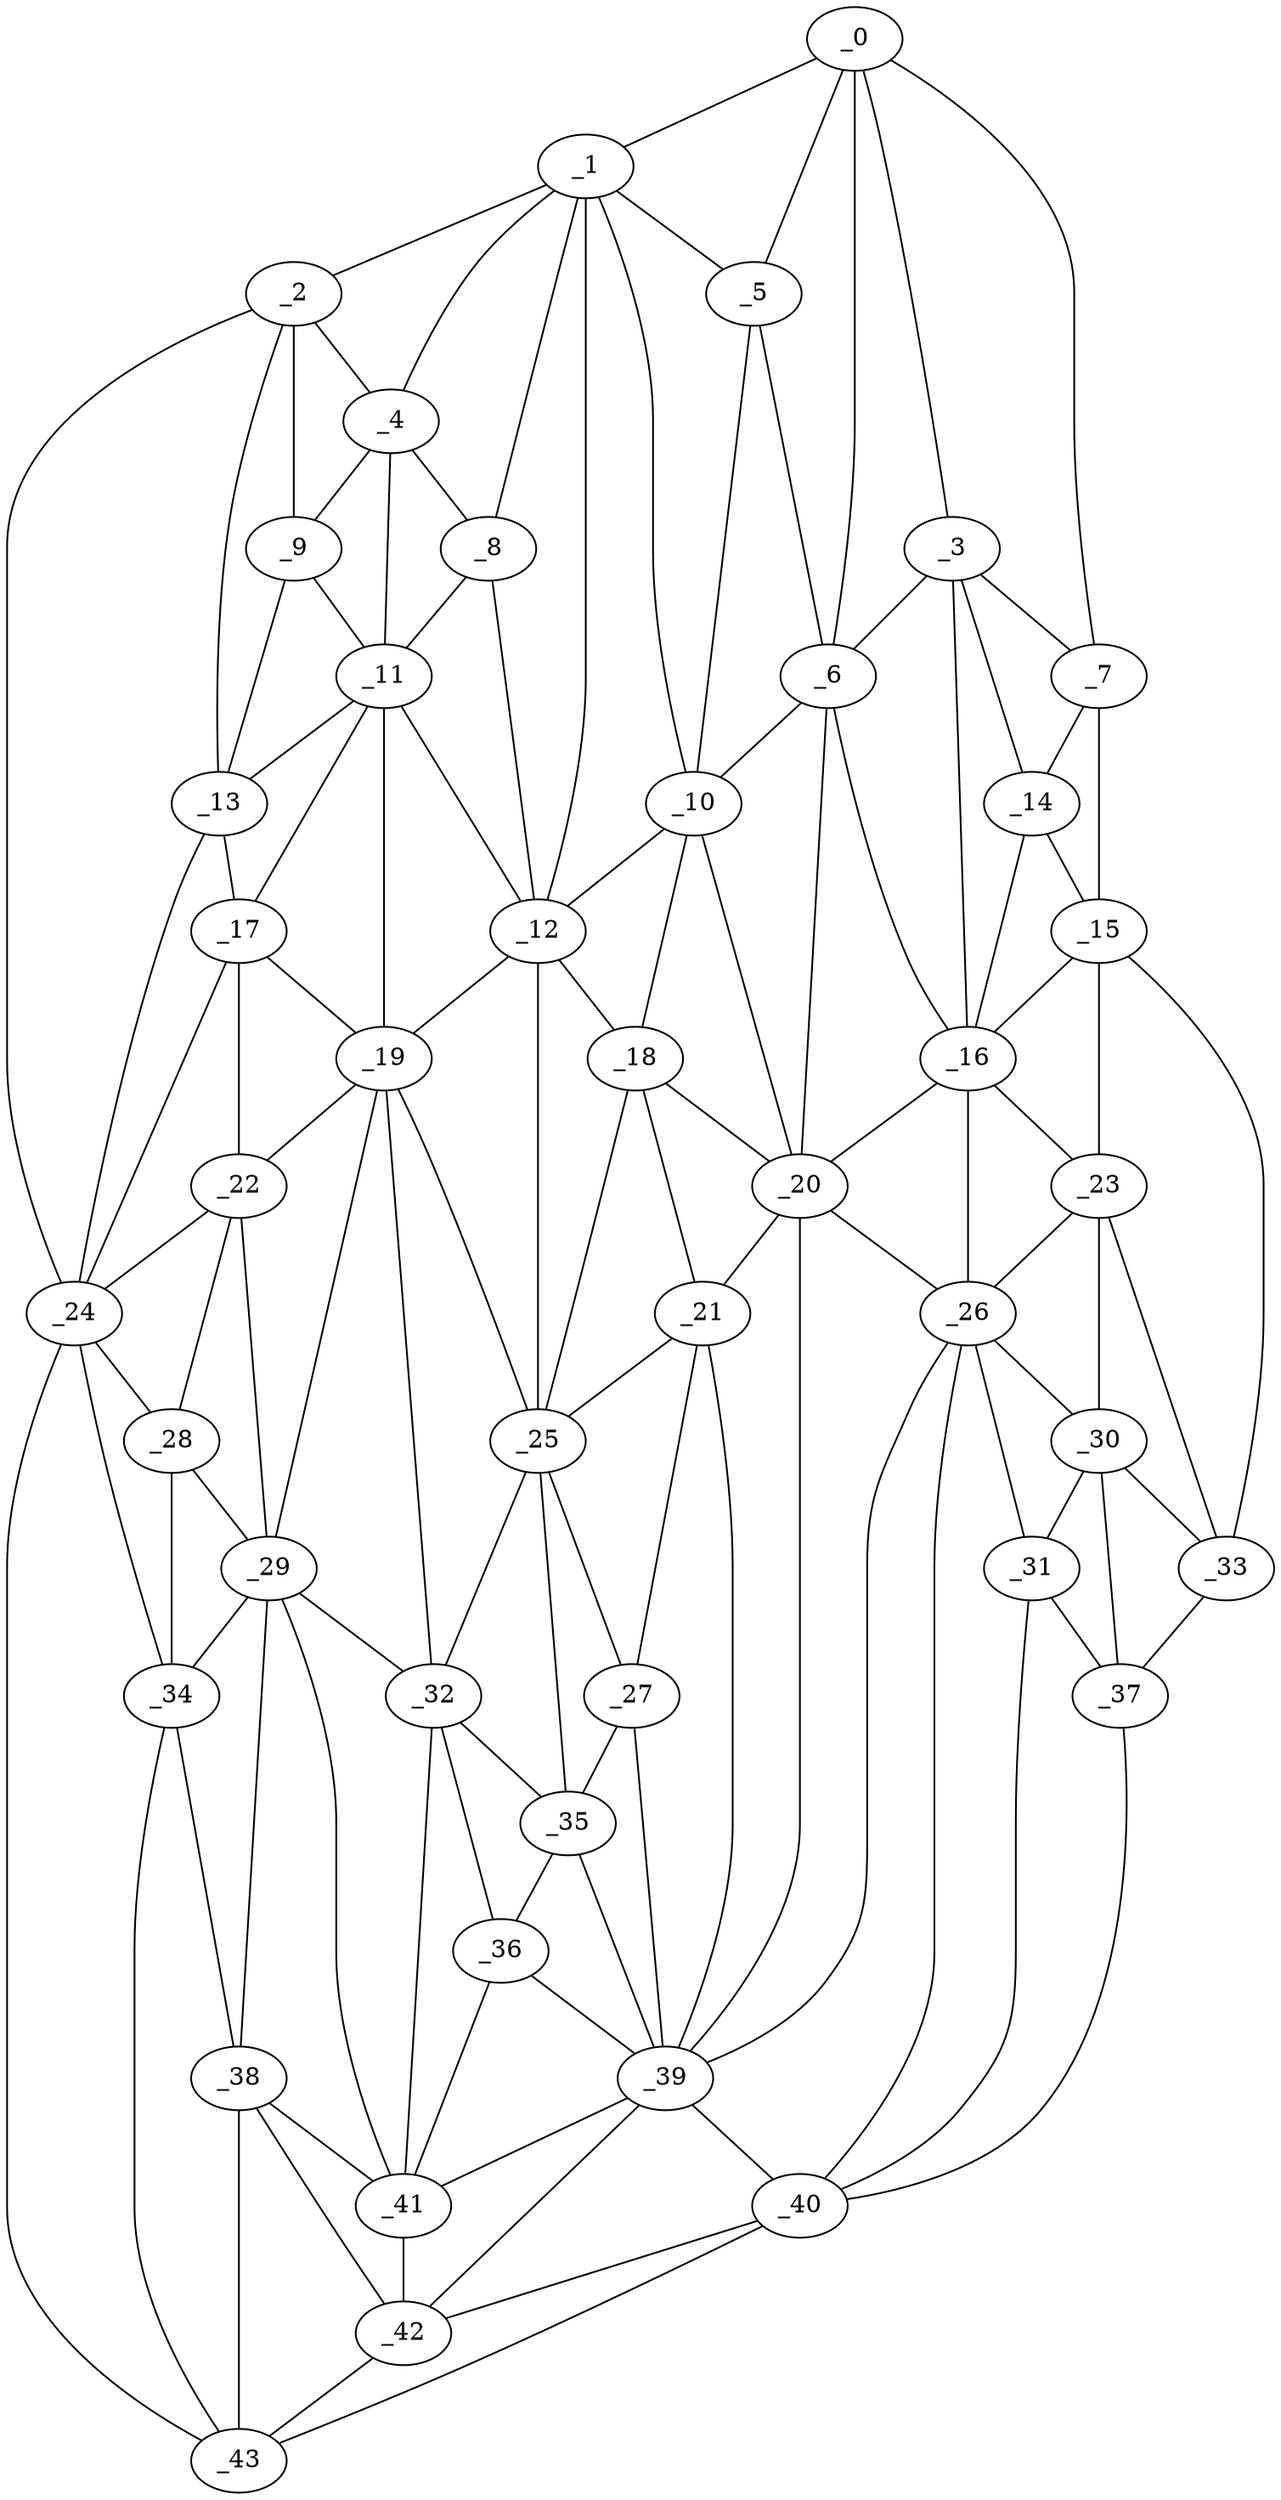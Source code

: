 graph "obj14__10.gxl" {
	_0	 [x=32,
		y=113];
	_1	 [x=33,
		y=65];
	_0 -- _1	 [valence=1];
	_3	 [x=36,
		y=115];
	_0 -- _3	 [valence=1];
	_5	 [x=37,
		y=77];
	_0 -- _5	 [valence=2];
	_6	 [x=39,
		y=84];
	_0 -- _6	 [valence=2];
	_7	 [x=39,
		y=120];
	_0 -- _7	 [valence=1];
	_2	 [x=36,
		y=6];
	_1 -- _2	 [valence=1];
	_4	 [x=37,
		y=21];
	_1 -- _4	 [valence=2];
	_1 -- _5	 [valence=2];
	_8	 [x=43,
		y=41];
	_1 -- _8	 [valence=1];
	_10	 [x=46,
		y=76];
	_1 -- _10	 [valence=2];
	_12	 [x=54,
		y=48];
	_1 -- _12	 [valence=1];
	_2 -- _4	 [valence=2];
	_9	 [x=45,
		y=17];
	_2 -- _9	 [valence=1];
	_13	 [x=57,
		y=12];
	_2 -- _13	 [valence=2];
	_24	 [x=79,
		y=8];
	_2 -- _24	 [valence=1];
	_3 -- _6	 [valence=2];
	_3 -- _7	 [valence=2];
	_14	 [x=57,
		y=120];
	_3 -- _14	 [valence=1];
	_16	 [x=62,
		y=112];
	_3 -- _16	 [valence=1];
	_4 -- _8	 [valence=1];
	_4 -- _9	 [valence=2];
	_11	 [x=54,
		y=24];
	_4 -- _11	 [valence=2];
	_5 -- _6	 [valence=2];
	_5 -- _10	 [valence=2];
	_6 -- _10	 [valence=2];
	_6 -- _16	 [valence=2];
	_20	 [x=69,
		y=90];
	_6 -- _20	 [valence=2];
	_7 -- _14	 [valence=2];
	_15	 [x=60,
		y=124];
	_7 -- _15	 [valence=1];
	_8 -- _11	 [valence=2];
	_8 -- _12	 [valence=2];
	_9 -- _11	 [valence=1];
	_9 -- _13	 [valence=2];
	_10 -- _12	 [valence=2];
	_18	 [x=65,
		y=74];
	_10 -- _18	 [valence=2];
	_10 -- _20	 [valence=2];
	_11 -- _12	 [valence=1];
	_11 -- _13	 [valence=2];
	_17	 [x=64,
		y=17];
	_11 -- _17	 [valence=1];
	_19	 [x=67,
		y=42];
	_11 -- _19	 [valence=2];
	_12 -- _18	 [valence=1];
	_12 -- _19	 [valence=2];
	_25	 [x=80,
		y=61];
	_12 -- _25	 [valence=2];
	_13 -- _17	 [valence=2];
	_13 -- _24	 [valence=1];
	_14 -- _15	 [valence=2];
	_14 -- _16	 [valence=1];
	_15 -- _16	 [valence=2];
	_23	 [x=74,
		y=123];
	_15 -- _23	 [valence=1];
	_33	 [x=90,
		y=123];
	_15 -- _33	 [valence=1];
	_16 -- _20	 [valence=2];
	_16 -- _23	 [valence=2];
	_26	 [x=80,
		y=101];
	_16 -- _26	 [valence=1];
	_17 -- _19	 [valence=1];
	_22	 [x=73,
		y=18];
	_17 -- _22	 [valence=2];
	_17 -- _24	 [valence=1];
	_18 -- _20	 [valence=2];
	_21	 [x=71,
		y=77];
	_18 -- _21	 [valence=2];
	_18 -- _25	 [valence=2];
	_19 -- _22	 [valence=2];
	_19 -- _25	 [valence=2];
	_29	 [x=86,
		y=34];
	_19 -- _29	 [valence=2];
	_32	 [x=89,
		y=56];
	_19 -- _32	 [valence=2];
	_20 -- _21	 [valence=1];
	_20 -- _26	 [valence=2];
	_39	 [x=98,
		y=79];
	_20 -- _39	 [valence=2];
	_21 -- _25	 [valence=2];
	_27	 [x=82,
		y=70];
	_21 -- _27	 [valence=2];
	_21 -- _39	 [valence=2];
	_22 -- _24	 [valence=2];
	_28	 [x=83,
		y=20];
	_22 -- _28	 [valence=2];
	_22 -- _29	 [valence=1];
	_23 -- _26	 [valence=2];
	_30	 [x=86,
		y=121];
	_23 -- _30	 [valence=2];
	_23 -- _33	 [valence=2];
	_24 -- _28	 [valence=2];
	_34	 [x=93,
		y=22];
	_24 -- _34	 [valence=2];
	_43	 [x=102,
		y=28];
	_24 -- _43	 [valence=1];
	_25 -- _27	 [valence=2];
	_25 -- _32	 [valence=1];
	_35	 [x=93,
		y=63];
	_25 -- _35	 [valence=2];
	_26 -- _30	 [valence=2];
	_31	 [x=87,
		y=103];
	_26 -- _31	 [valence=2];
	_26 -- _39	 [valence=2];
	_40	 [x=98,
		y=98];
	_26 -- _40	 [valence=2];
	_27 -- _35	 [valence=2];
	_27 -- _39	 [valence=2];
	_28 -- _29	 [valence=2];
	_28 -- _34	 [valence=2];
	_29 -- _32	 [valence=1];
	_29 -- _34	 [valence=2];
	_38	 [x=98,
		y=35];
	_29 -- _38	 [valence=2];
	_41	 [x=100,
		y=45];
	_29 -- _41	 [valence=1];
	_30 -- _31	 [valence=2];
	_30 -- _33	 [valence=2];
	_37	 [x=95,
		y=113];
	_30 -- _37	 [valence=1];
	_31 -- _37	 [valence=2];
	_31 -- _40	 [valence=2];
	_32 -- _35	 [valence=1];
	_36	 [x=94,
		y=59];
	_32 -- _36	 [valence=1];
	_32 -- _41	 [valence=2];
	_33 -- _37	 [valence=1];
	_34 -- _38	 [valence=2];
	_34 -- _43	 [valence=1];
	_35 -- _36	 [valence=2];
	_35 -- _39	 [valence=2];
	_36 -- _39	 [valence=1];
	_36 -- _41	 [valence=2];
	_37 -- _40	 [valence=1];
	_38 -- _41	 [valence=2];
	_42	 [x=101,
		y=36];
	_38 -- _42	 [valence=1];
	_38 -- _43	 [valence=2];
	_39 -- _40	 [valence=2];
	_39 -- _41	 [valence=1];
	_39 -- _42	 [valence=1];
	_40 -- _42	 [valence=2];
	_40 -- _43	 [valence=1];
	_41 -- _42	 [valence=2];
	_42 -- _43	 [valence=1];
}
